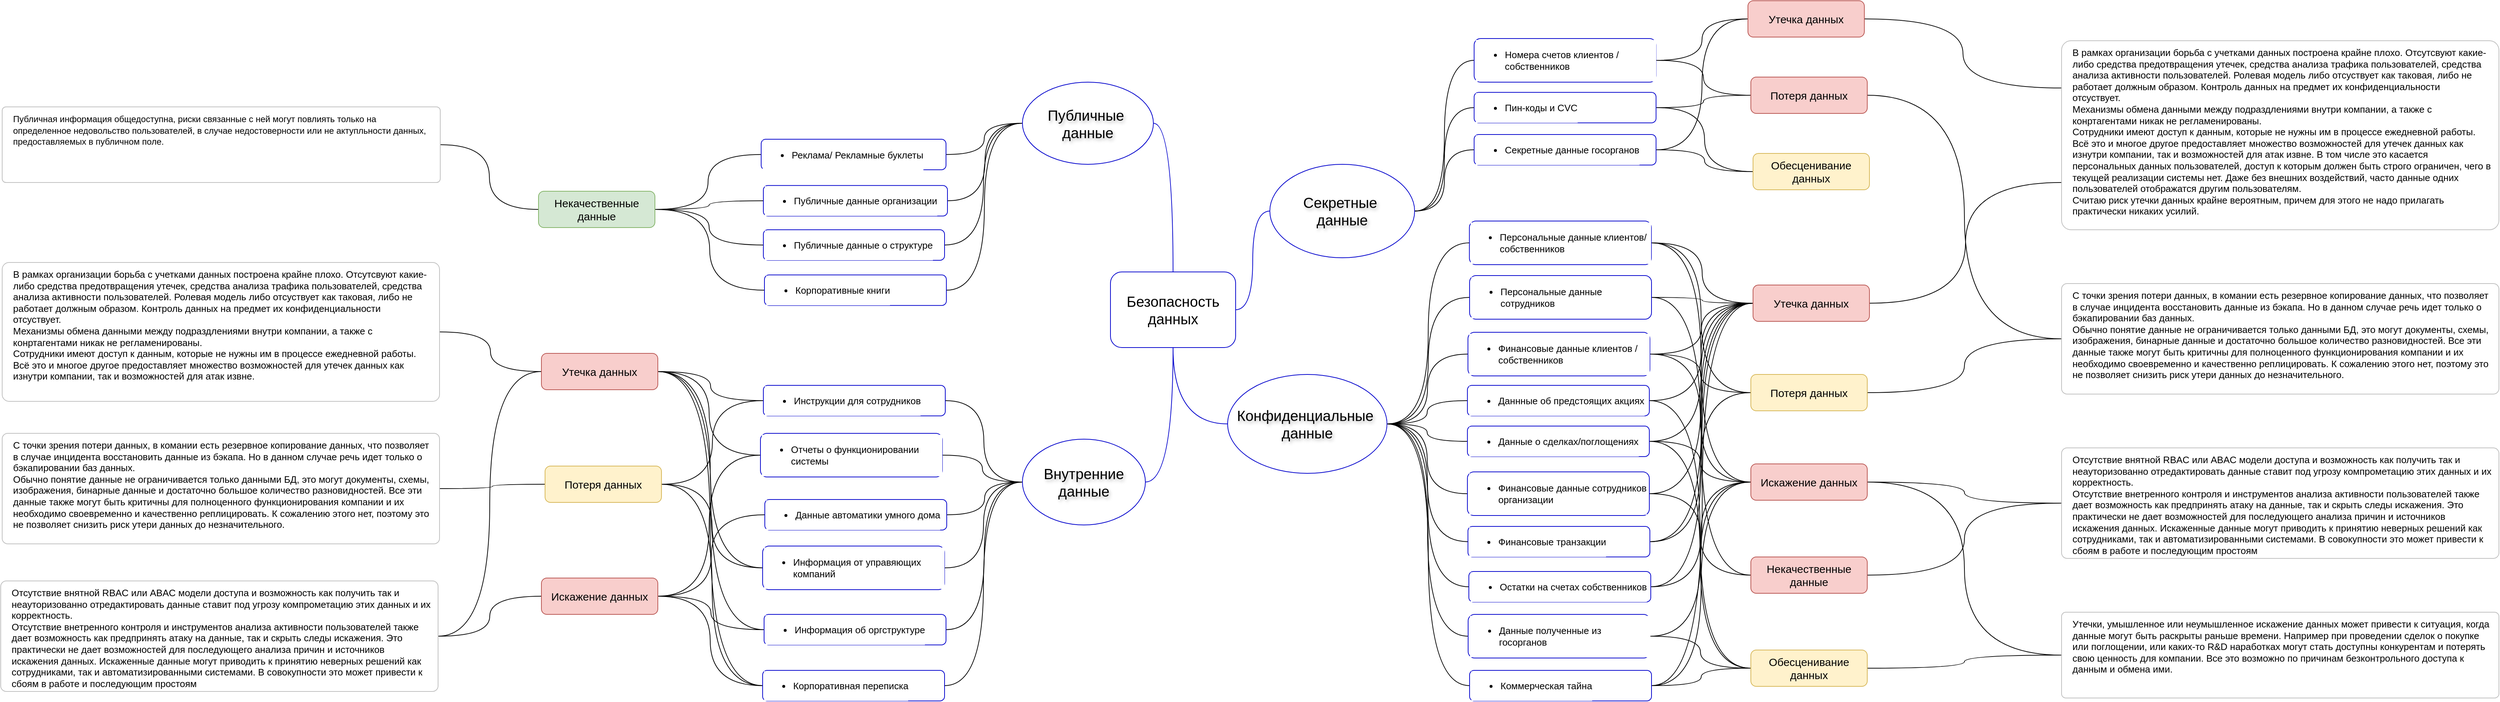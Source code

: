 <mxfile border="50" scale="3" compressed="false" locked="false" version="24.7.8">
  <diagram name="Blank" id="YmL12bMKpDGza6XwsDPr">
    <mxGraphModel dx="3980" dy="2345" grid="0" gridSize="10" guides="1" tooltips="1" connect="1" arrows="1" fold="1" page="0" pageScale="1" pageWidth="827" pageHeight="1169" background="none" math="1" shadow="0">
      <root>
        <mxCell id="X5NqExCQtvZxIxQ7pmgY-0" />
        <mxCell id="1" parent="X5NqExCQtvZxIxQ7pmgY-0" />
        <mxCell id="YqHe1SWwSHMlwZ-YQh3x-10" style="edgeStyle=orthogonalEdgeStyle;shape=connector;curved=1;rounded=0;orthogonalLoop=1;jettySize=auto;html=1;entryX=1;entryY=0.5;entryDx=0;entryDy=0;strokeColor=default;align=center;verticalAlign=middle;fontFamily=Helvetica;fontSize=11;fontColor=default;labelBackgroundColor=default;endArrow=none;endFill=0;" parent="1" source="vDTBKTOLJICSkcZuTxSC-27" target="YqHe1SWwSHMlwZ-YQh3x-3" edge="1">
          <mxGeometry relative="1" as="geometry" />
        </mxCell>
        <mxCell id="YqHe1SWwSHMlwZ-YQh3x-11" style="edgeStyle=orthogonalEdgeStyle;shape=connector;curved=1;rounded=0;orthogonalLoop=1;jettySize=auto;html=1;entryX=1;entryY=0.5;entryDx=0;entryDy=0;strokeColor=default;align=center;verticalAlign=middle;fontFamily=Helvetica;fontSize=11;fontColor=default;labelBackgroundColor=default;endArrow=none;endFill=0;" parent="1" source="vDTBKTOLJICSkcZuTxSC-27" target="YqHe1SWwSHMlwZ-YQh3x-5" edge="1">
          <mxGeometry relative="1" as="geometry" />
        </mxCell>
        <mxCell id="YqHe1SWwSHMlwZ-YQh3x-12" style="edgeStyle=orthogonalEdgeStyle;shape=connector;curved=1;rounded=0;orthogonalLoop=1;jettySize=auto;html=1;entryX=1;entryY=0.5;entryDx=0;entryDy=0;strokeColor=default;align=center;verticalAlign=middle;fontFamily=Helvetica;fontSize=11;fontColor=default;labelBackgroundColor=default;endArrow=none;endFill=0;" parent="1" source="vDTBKTOLJICSkcZuTxSC-27" target="YqHe1SWwSHMlwZ-YQh3x-6" edge="1">
          <mxGeometry relative="1" as="geometry" />
        </mxCell>
        <mxCell id="YqHe1SWwSHMlwZ-YQh3x-73" style="edgeStyle=orthogonalEdgeStyle;shape=connector;curved=1;rounded=0;orthogonalLoop=1;jettySize=auto;html=1;entryX=1;entryY=0.5;entryDx=0;entryDy=0;strokeColor=default;align=center;verticalAlign=middle;fontFamily=Helvetica;fontSize=11;fontColor=default;labelBackgroundColor=default;endArrow=none;endFill=0;" parent="1" source="vDTBKTOLJICSkcZuTxSC-27" target="YqHe1SWwSHMlwZ-YQh3x-21" edge="1">
          <mxGeometry relative="1" as="geometry" />
        </mxCell>
        <mxCell id="vDTBKTOLJICSkcZuTxSC-27" value="Публичные&amp;nbsp;&lt;div style=&quot;font-size: 20px;&quot;&gt;данные&lt;/div&gt;" style="ellipse;whiteSpace=wrap;html=1;fontSize=20;textShadow=1;strokeColor=#0000CC;" parent="1" vertex="1">
          <mxGeometry x="116" y="-320" width="180" height="113" as="geometry" />
        </mxCell>
        <mxCell id="YqHe1SWwSHMlwZ-YQh3x-49" style="edgeStyle=orthogonalEdgeStyle;shape=connector;curved=1;rounded=0;orthogonalLoop=1;jettySize=auto;html=1;entryX=0;entryY=0.5;entryDx=0;entryDy=0;strokeColor=default;align=center;verticalAlign=middle;fontFamily=Helvetica;fontSize=11;fontColor=default;labelBackgroundColor=default;endArrow=none;endFill=0;" parent="1" source="vDTBKTOLJICSkcZuTxSC-29" target="YqHe1SWwSHMlwZ-YQh3x-38" edge="1">
          <mxGeometry relative="1" as="geometry" />
        </mxCell>
        <mxCell id="YqHe1SWwSHMlwZ-YQh3x-50" style="edgeStyle=orthogonalEdgeStyle;shape=connector;curved=1;rounded=0;orthogonalLoop=1;jettySize=auto;html=1;entryX=0;entryY=0.5;entryDx=0;entryDy=0;strokeColor=default;align=center;verticalAlign=middle;fontFamily=Helvetica;fontSize=11;fontColor=default;labelBackgroundColor=default;endArrow=none;endFill=0;" parent="1" source="vDTBKTOLJICSkcZuTxSC-29" target="YqHe1SWwSHMlwZ-YQh3x-39" edge="1">
          <mxGeometry relative="1" as="geometry" />
        </mxCell>
        <mxCell id="YqHe1SWwSHMlwZ-YQh3x-51" style="edgeStyle=orthogonalEdgeStyle;shape=connector;curved=1;rounded=0;orthogonalLoop=1;jettySize=auto;html=1;entryX=0;entryY=0.5;entryDx=0;entryDy=0;strokeColor=default;align=center;verticalAlign=middle;fontFamily=Helvetica;fontSize=11;fontColor=default;labelBackgroundColor=default;endArrow=none;endFill=0;" parent="1" source="vDTBKTOLJICSkcZuTxSC-29" target="YqHe1SWwSHMlwZ-YQh3x-40" edge="1">
          <mxGeometry relative="1" as="geometry" />
        </mxCell>
        <mxCell id="YqHe1SWwSHMlwZ-YQh3x-52" style="edgeStyle=orthogonalEdgeStyle;shape=connector;curved=1;rounded=0;orthogonalLoop=1;jettySize=auto;html=1;entryX=0;entryY=0.5;entryDx=0;entryDy=0;strokeColor=default;align=center;verticalAlign=middle;fontFamily=Helvetica;fontSize=11;fontColor=default;labelBackgroundColor=default;endArrow=none;endFill=0;" parent="1" source="vDTBKTOLJICSkcZuTxSC-29" target="YqHe1SWwSHMlwZ-YQh3x-41" edge="1">
          <mxGeometry relative="1" as="geometry" />
        </mxCell>
        <mxCell id="YqHe1SWwSHMlwZ-YQh3x-53" style="edgeStyle=orthogonalEdgeStyle;shape=connector;curved=1;rounded=0;orthogonalLoop=1;jettySize=auto;html=1;entryX=0;entryY=0.5;entryDx=0;entryDy=0;strokeColor=default;align=center;verticalAlign=middle;fontFamily=Helvetica;fontSize=11;fontColor=default;labelBackgroundColor=default;endArrow=none;endFill=0;" parent="1" source="vDTBKTOLJICSkcZuTxSC-29" target="YqHe1SWwSHMlwZ-YQh3x-42" edge="1">
          <mxGeometry relative="1" as="geometry" />
        </mxCell>
        <mxCell id="YqHe1SWwSHMlwZ-YQh3x-54" style="edgeStyle=orthogonalEdgeStyle;shape=connector;curved=1;rounded=0;orthogonalLoop=1;jettySize=auto;html=1;entryX=0;entryY=0.5;entryDx=0;entryDy=0;strokeColor=default;align=center;verticalAlign=middle;fontFamily=Helvetica;fontSize=11;fontColor=default;labelBackgroundColor=default;endArrow=none;endFill=0;" parent="1" source="vDTBKTOLJICSkcZuTxSC-29" target="YqHe1SWwSHMlwZ-YQh3x-43" edge="1">
          <mxGeometry relative="1" as="geometry" />
        </mxCell>
        <mxCell id="YqHe1SWwSHMlwZ-YQh3x-55" style="edgeStyle=orthogonalEdgeStyle;shape=connector;curved=1;rounded=0;orthogonalLoop=1;jettySize=auto;html=1;entryX=0;entryY=0.5;entryDx=0;entryDy=0;strokeColor=default;align=center;verticalAlign=middle;fontFamily=Helvetica;fontSize=11;fontColor=default;labelBackgroundColor=default;endArrow=none;endFill=0;" parent="1" source="vDTBKTOLJICSkcZuTxSC-29" target="YqHe1SWwSHMlwZ-YQh3x-44" edge="1">
          <mxGeometry relative="1" as="geometry" />
        </mxCell>
        <mxCell id="YqHe1SWwSHMlwZ-YQh3x-56" style="edgeStyle=orthogonalEdgeStyle;shape=connector;curved=1;rounded=0;orthogonalLoop=1;jettySize=auto;html=1;entryX=0;entryY=0.5;entryDx=0;entryDy=0;strokeColor=default;align=center;verticalAlign=middle;fontFamily=Helvetica;fontSize=11;fontColor=default;labelBackgroundColor=default;endArrow=none;endFill=0;" parent="1" source="vDTBKTOLJICSkcZuTxSC-29" target="YqHe1SWwSHMlwZ-YQh3x-47" edge="1">
          <mxGeometry relative="1" as="geometry" />
        </mxCell>
        <mxCell id="YqHe1SWwSHMlwZ-YQh3x-57" style="edgeStyle=orthogonalEdgeStyle;shape=connector;curved=1;rounded=0;orthogonalLoop=1;jettySize=auto;html=1;entryX=0;entryY=0.5;entryDx=0;entryDy=0;strokeColor=default;align=center;verticalAlign=middle;fontFamily=Helvetica;fontSize=11;fontColor=default;labelBackgroundColor=default;endArrow=none;endFill=0;" parent="1" source="vDTBKTOLJICSkcZuTxSC-29" target="YqHe1SWwSHMlwZ-YQh3x-48" edge="1">
          <mxGeometry relative="1" as="geometry" />
        </mxCell>
        <mxCell id="YqHe1SWwSHMlwZ-YQh3x-62" style="edgeStyle=orthogonalEdgeStyle;shape=connector;curved=1;rounded=0;orthogonalLoop=1;jettySize=auto;html=1;entryX=0;entryY=0.5;entryDx=0;entryDy=0;strokeColor=default;align=center;verticalAlign=middle;fontFamily=Helvetica;fontSize=11;fontColor=default;labelBackgroundColor=default;endArrow=none;endFill=0;" parent="1" source="vDTBKTOLJICSkcZuTxSC-29" target="YqHe1SWwSHMlwZ-YQh3x-61" edge="1">
          <mxGeometry relative="1" as="geometry" />
        </mxCell>
        <mxCell id="vDTBKTOLJICSkcZuTxSC-29" value="Конфиденциальные&amp;nbsp;&lt;div style=&quot;font-size: 20px;&quot;&gt;данные&lt;/div&gt;" style="ellipse;whiteSpace=wrap;html=1;fontSize=20;textShadow=1;strokeColor=#0000CC;" parent="1" vertex="1">
          <mxGeometry x="398" y="82" width="219" height="136" as="geometry" />
        </mxCell>
        <mxCell id="YqHe1SWwSHMlwZ-YQh3x-64" style="edgeStyle=orthogonalEdgeStyle;shape=connector;curved=1;rounded=0;orthogonalLoop=1;jettySize=auto;html=1;entryX=0;entryY=0.5;entryDx=0;entryDy=0;strokeColor=default;align=center;verticalAlign=middle;fontFamily=Helvetica;fontSize=11;fontColor=default;labelBackgroundColor=default;endArrow=none;endFill=0;" parent="1" source="vDTBKTOLJICSkcZuTxSC-31" target="YqHe1SWwSHMlwZ-YQh3x-58" edge="1">
          <mxGeometry relative="1" as="geometry" />
        </mxCell>
        <mxCell id="YqHe1SWwSHMlwZ-YQh3x-65" style="edgeStyle=orthogonalEdgeStyle;shape=connector;curved=1;rounded=0;orthogonalLoop=1;jettySize=auto;html=1;entryX=0;entryY=0.5;entryDx=0;entryDy=0;strokeColor=default;align=center;verticalAlign=middle;fontFamily=Helvetica;fontSize=11;fontColor=default;labelBackgroundColor=default;endArrow=none;endFill=0;" parent="1" source="vDTBKTOLJICSkcZuTxSC-31" target="YqHe1SWwSHMlwZ-YQh3x-60" edge="1">
          <mxGeometry relative="1" as="geometry" />
        </mxCell>
        <mxCell id="YqHe1SWwSHMlwZ-YQh3x-66" style="edgeStyle=orthogonalEdgeStyle;shape=connector;curved=1;rounded=0;orthogonalLoop=1;jettySize=auto;html=1;entryX=0;entryY=0.5;entryDx=0;entryDy=0;strokeColor=default;align=center;verticalAlign=middle;fontFamily=Helvetica;fontSize=11;fontColor=default;labelBackgroundColor=default;endArrow=none;endFill=0;" parent="1" source="vDTBKTOLJICSkcZuTxSC-31" target="YqHe1SWwSHMlwZ-YQh3x-63" edge="1">
          <mxGeometry relative="1" as="geometry" />
        </mxCell>
        <mxCell id="vDTBKTOLJICSkcZuTxSC-31" value="Секретные&amp;nbsp;&lt;div style=&quot;font-size: 20px;&quot;&gt;данные&lt;/div&gt;" style="ellipse;whiteSpace=wrap;html=1;fontSize=20;textShadow=1;strokeColor=#0000CC;" parent="1" vertex="1">
          <mxGeometry x="456" y="-207" width="199" height="128.5" as="geometry" />
        </mxCell>
        <mxCell id="YqHe1SWwSHMlwZ-YQh3x-27" style="edgeStyle=orthogonalEdgeStyle;shape=connector;curved=1;rounded=0;orthogonalLoop=1;jettySize=auto;html=1;entryX=1;entryY=0.5;entryDx=0;entryDy=0;strokeColor=default;align=center;verticalAlign=middle;fontFamily=Helvetica;fontSize=11;fontColor=default;labelBackgroundColor=default;endArrow=none;endFill=0;" parent="1" source="vDTBKTOLJICSkcZuTxSC-33" target="YqHe1SWwSHMlwZ-YQh3x-20" edge="1">
          <mxGeometry relative="1" as="geometry" />
        </mxCell>
        <mxCell id="YqHe1SWwSHMlwZ-YQh3x-29" style="edgeStyle=orthogonalEdgeStyle;shape=connector;curved=1;rounded=0;orthogonalLoop=1;jettySize=auto;html=1;entryX=1;entryY=0.5;entryDx=0;entryDy=0;strokeColor=default;align=center;verticalAlign=middle;fontFamily=Helvetica;fontSize=11;fontColor=default;labelBackgroundColor=default;endArrow=none;endFill=0;" parent="1" source="vDTBKTOLJICSkcZuTxSC-33" target="YqHe1SWwSHMlwZ-YQh3x-22" edge="1">
          <mxGeometry relative="1" as="geometry" />
        </mxCell>
        <mxCell id="YqHe1SWwSHMlwZ-YQh3x-30" style="edgeStyle=orthogonalEdgeStyle;shape=connector;curved=1;rounded=0;orthogonalLoop=1;jettySize=auto;html=1;entryX=1;entryY=0.5;entryDx=0;entryDy=0;strokeColor=default;align=center;verticalAlign=middle;fontFamily=Helvetica;fontSize=11;fontColor=default;labelBackgroundColor=default;endArrow=none;endFill=0;" parent="1" source="vDTBKTOLJICSkcZuTxSC-33" target="YqHe1SWwSHMlwZ-YQh3x-23" edge="1">
          <mxGeometry relative="1" as="geometry" />
        </mxCell>
        <mxCell id="YqHe1SWwSHMlwZ-YQh3x-31" style="edgeStyle=orthogonalEdgeStyle;shape=connector;curved=1;rounded=0;orthogonalLoop=1;jettySize=auto;html=1;entryX=1;entryY=0.5;entryDx=0;entryDy=0;strokeColor=default;align=center;verticalAlign=middle;fontFamily=Helvetica;fontSize=11;fontColor=default;labelBackgroundColor=default;endArrow=none;endFill=0;" parent="1" source="vDTBKTOLJICSkcZuTxSC-33" target="YqHe1SWwSHMlwZ-YQh3x-24" edge="1">
          <mxGeometry relative="1" as="geometry" />
        </mxCell>
        <mxCell id="YqHe1SWwSHMlwZ-YQh3x-32" style="edgeStyle=orthogonalEdgeStyle;shape=connector;curved=1;rounded=0;orthogonalLoop=1;jettySize=auto;html=1;entryX=1;entryY=0.5;entryDx=0;entryDy=0;strokeColor=default;align=center;verticalAlign=middle;fontFamily=Helvetica;fontSize=11;fontColor=default;labelBackgroundColor=default;endArrow=none;endFill=0;" parent="1" source="vDTBKTOLJICSkcZuTxSC-33" target="YqHe1SWwSHMlwZ-YQh3x-25" edge="1">
          <mxGeometry relative="1" as="geometry" />
        </mxCell>
        <mxCell id="YqHe1SWwSHMlwZ-YQh3x-46" style="edgeStyle=orthogonalEdgeStyle;shape=connector;curved=1;rounded=0;orthogonalLoop=1;jettySize=auto;html=1;entryX=1;entryY=0.5;entryDx=0;entryDy=0;strokeColor=default;align=center;verticalAlign=middle;fontFamily=Helvetica;fontSize=11;fontColor=default;labelBackgroundColor=default;endArrow=none;endFill=0;" parent="1" source="vDTBKTOLJICSkcZuTxSC-33" target="YqHe1SWwSHMlwZ-YQh3x-45" edge="1">
          <mxGeometry relative="1" as="geometry" />
        </mxCell>
        <mxCell id="vDTBKTOLJICSkcZuTxSC-33" value="Внутренние&lt;div style=&quot;font-size: 20px;&quot;&gt;данные&lt;/div&gt;" style="ellipse;whiteSpace=wrap;html=1;fontSize=20;textShadow=1;strokeColor=#0000CC;" parent="1" vertex="1">
          <mxGeometry x="116" y="171" width="169" height="118" as="geometry" />
        </mxCell>
        <mxCell id="YqHe1SWwSHMlwZ-YQh3x-79" style="edgeStyle=orthogonalEdgeStyle;shape=connector;curved=1;rounded=0;orthogonalLoop=1;jettySize=auto;html=1;entryX=1;entryY=0.5;entryDx=0;entryDy=0;strokeColor=default;align=center;verticalAlign=middle;fontFamily=Helvetica;fontSize=13;fontColor=default;labelBackgroundColor=default;endArrow=none;endFill=0;" parent="1" source="YqHe1SWwSHMlwZ-YQh3x-3" target="YqHe1SWwSHMlwZ-YQh3x-78" edge="1">
          <mxGeometry relative="1" as="geometry" />
        </mxCell>
        <mxCell id="YqHe1SWwSHMlwZ-YQh3x-3" value="&lt;ul style=&quot;font-size: 13px;&quot;&gt;&lt;li style=&quot;font-size: 13px;&quot;&gt;Реклама/ Рекламные буклеты&lt;/li&gt;&lt;/ul&gt;" style="rounded=1;whiteSpace=wrap;html=1;fontFamily=Helvetica;fontSize=13;fontColor=#000000;labelBackgroundColor=default;align=left;strokeColor=#0000CC;" parent="1" vertex="1">
          <mxGeometry x="-243" y="-241.5" width="254" height="42" as="geometry" />
        </mxCell>
        <mxCell id="YqHe1SWwSHMlwZ-YQh3x-80" style="edgeStyle=orthogonalEdgeStyle;shape=connector;curved=1;rounded=0;orthogonalLoop=1;jettySize=auto;html=1;entryX=1;entryY=0.5;entryDx=0;entryDy=0;strokeColor=default;align=center;verticalAlign=middle;fontFamily=Helvetica;fontSize=13;fontColor=default;labelBackgroundColor=default;endArrow=none;endFill=0;" parent="1" source="YqHe1SWwSHMlwZ-YQh3x-5" target="YqHe1SWwSHMlwZ-YQh3x-78" edge="1">
          <mxGeometry relative="1" as="geometry" />
        </mxCell>
        <mxCell id="YqHe1SWwSHMlwZ-YQh3x-5" value="&lt;ul style=&quot;font-size: 13px;&quot;&gt;&lt;li style=&quot;font-size: 13px;&quot;&gt;Публичные данные организации&lt;/li&gt;&lt;/ul&gt;" style="rounded=1;whiteSpace=wrap;html=1;fontFamily=Helvetica;fontSize=13;fontColor=#000000;labelBackgroundColor=default;align=left;strokeColor=#0000CC;" parent="1" vertex="1">
          <mxGeometry x="-240" y="-177.87" width="253" height="42" as="geometry" />
        </mxCell>
        <mxCell id="YqHe1SWwSHMlwZ-YQh3x-81" style="edgeStyle=orthogonalEdgeStyle;shape=connector;curved=1;rounded=0;orthogonalLoop=1;jettySize=auto;html=1;entryX=1;entryY=0.5;entryDx=0;entryDy=0;strokeColor=default;align=center;verticalAlign=middle;fontFamily=Helvetica;fontSize=13;fontColor=default;labelBackgroundColor=default;endArrow=none;endFill=0;" parent="1" source="YqHe1SWwSHMlwZ-YQh3x-6" target="YqHe1SWwSHMlwZ-YQh3x-78" edge="1">
          <mxGeometry relative="1" as="geometry" />
        </mxCell>
        <mxCell id="YqHe1SWwSHMlwZ-YQh3x-6" value="&lt;ul style=&quot;font-size: 13px;&quot;&gt;&lt;li style=&quot;font-size: 13px;&quot;&gt;Публичные данные о структуре&lt;/li&gt;&lt;/ul&gt;" style="rounded=1;whiteSpace=wrap;html=1;fontFamily=Helvetica;fontSize=13;fontColor=#000000;labelBackgroundColor=default;align=left;strokeColor=#0000CC;" parent="1" vertex="1">
          <mxGeometry x="-240" y="-117" width="249" height="42" as="geometry" />
        </mxCell>
        <mxCell id="YqHe1SWwSHMlwZ-YQh3x-84" style="edgeStyle=orthogonalEdgeStyle;shape=connector;curved=1;rounded=0;orthogonalLoop=1;jettySize=auto;html=1;entryX=1;entryY=0.5;entryDx=0;entryDy=0;strokeColor=default;align=center;verticalAlign=middle;fontFamily=Helvetica;fontSize=13;fontColor=default;labelBackgroundColor=default;endArrow=none;endFill=0;" parent="1" source="YqHe1SWwSHMlwZ-YQh3x-20" target="YqHe1SWwSHMlwZ-YQh3x-77" edge="1">
          <mxGeometry relative="1" as="geometry" />
        </mxCell>
        <mxCell id="YqHe1SWwSHMlwZ-YQh3x-87" style="edgeStyle=orthogonalEdgeStyle;shape=connector;curved=1;rounded=0;orthogonalLoop=1;jettySize=auto;html=1;entryX=1;entryY=0.5;entryDx=0;entryDy=0;strokeColor=default;align=center;verticalAlign=middle;fontFamily=Helvetica;fontSize=13;fontColor=default;labelBackgroundColor=default;endArrow=none;endFill=0;" parent="1" source="YqHe1SWwSHMlwZ-YQh3x-20" target="YqHe1SWwSHMlwZ-YQh3x-86" edge="1">
          <mxGeometry relative="1" as="geometry" />
        </mxCell>
        <mxCell id="YqHe1SWwSHMlwZ-YQh3x-20" value="&lt;ul style=&quot;font-size: 13px;&quot;&gt;&lt;li style=&quot;font-size: 13px;&quot;&gt;Инструкции для сотрудников&lt;/li&gt;&lt;/ul&gt;" style="rounded=1;whiteSpace=wrap;html=1;fontFamily=Helvetica;fontSize=13;fontColor=#000000;labelBackgroundColor=default;align=left;strokeColor=#0000CC;" parent="1" vertex="1">
          <mxGeometry x="-240" y="97" width="250" height="42" as="geometry" />
        </mxCell>
        <mxCell id="YqHe1SWwSHMlwZ-YQh3x-82" style="edgeStyle=orthogonalEdgeStyle;shape=connector;curved=1;rounded=0;orthogonalLoop=1;jettySize=auto;html=1;entryX=1;entryY=0.5;entryDx=0;entryDy=0;strokeColor=default;align=center;verticalAlign=middle;fontFamily=Helvetica;fontSize=13;fontColor=default;labelBackgroundColor=default;endArrow=none;endFill=0;" parent="1" source="YqHe1SWwSHMlwZ-YQh3x-21" target="YqHe1SWwSHMlwZ-YQh3x-78" edge="1">
          <mxGeometry relative="1" as="geometry" />
        </mxCell>
        <mxCell id="YqHe1SWwSHMlwZ-YQh3x-21" value="&lt;ul style=&quot;font-size: 13px;&quot;&gt;&lt;li style=&quot;font-size: 13px;&quot;&gt;Корпоративные книги&lt;/li&gt;&lt;/ul&gt;" style="rounded=1;whiteSpace=wrap;html=1;fontFamily=Helvetica;fontSize=13;fontColor=#000000;labelBackgroundColor=default;align=left;strokeColor=#0000CC;" parent="1" vertex="1">
          <mxGeometry x="-238.5" y="-54.87" width="250" height="42" as="geometry" />
        </mxCell>
        <mxCell id="YqHe1SWwSHMlwZ-YQh3x-90" style="edgeStyle=orthogonalEdgeStyle;shape=connector;curved=1;rounded=0;orthogonalLoop=1;jettySize=auto;html=1;entryX=1;entryY=0.5;entryDx=0;entryDy=0;strokeColor=default;align=center;verticalAlign=middle;fontFamily=Helvetica;fontSize=13;fontColor=default;labelBackgroundColor=default;endArrow=none;endFill=0;" parent="1" source="YqHe1SWwSHMlwZ-YQh3x-22" target="YqHe1SWwSHMlwZ-YQh3x-77" edge="1">
          <mxGeometry relative="1" as="geometry" />
        </mxCell>
        <mxCell id="YqHe1SWwSHMlwZ-YQh3x-107" style="edgeStyle=orthogonalEdgeStyle;shape=connector;curved=1;rounded=0;orthogonalLoop=1;jettySize=auto;html=1;entryX=1;entryY=0.5;entryDx=0;entryDy=0;strokeColor=default;align=center;verticalAlign=middle;fontFamily=Helvetica;fontSize=13;fontColor=default;labelBackgroundColor=default;endArrow=none;endFill=0;" parent="1" source="YqHe1SWwSHMlwZ-YQh3x-22" target="YqHe1SWwSHMlwZ-YQh3x-104" edge="1">
          <mxGeometry relative="1" as="geometry" />
        </mxCell>
        <mxCell id="YqHe1SWwSHMlwZ-YQh3x-22" value="&lt;ul style=&quot;font-size: 13px;&quot;&gt;&lt;li style=&quot;font-size: 13px;&quot;&gt;Отчеты о функционировании системы&lt;/li&gt;&lt;/ul&gt;" style="rounded=1;whiteSpace=wrap;html=1;fontFamily=Helvetica;fontSize=13;fontColor=#000000;labelBackgroundColor=default;align=left;strokeColor=#0000CC;" parent="1" vertex="1">
          <mxGeometry x="-244" y="163" width="250" height="60" as="geometry" />
        </mxCell>
        <mxCell id="YqHe1SWwSHMlwZ-YQh3x-189" style="edgeStyle=orthogonalEdgeStyle;shape=connector;curved=1;rounded=0;orthogonalLoop=1;jettySize=auto;html=1;entryX=1;entryY=0.5;entryDx=0;entryDy=0;strokeColor=default;align=center;verticalAlign=middle;fontFamily=Helvetica;fontSize=11;fontColor=default;labelBackgroundColor=default;endArrow=none;endFill=0;" parent="1" source="YqHe1SWwSHMlwZ-YQh3x-23" target="YqHe1SWwSHMlwZ-YQh3x-104" edge="1">
          <mxGeometry relative="1" as="geometry" />
        </mxCell>
        <mxCell id="YqHe1SWwSHMlwZ-YQh3x-23" value="&lt;ul style=&quot;font-size: 13px;&quot;&gt;&lt;li style=&quot;font-size: 13px;&quot;&gt;Данные автоматики умного дома&lt;/li&gt;&lt;/ul&gt;" style="rounded=1;whiteSpace=wrap;html=1;fontFamily=Helvetica;fontSize=13;fontColor=#000000;labelBackgroundColor=default;align=left;strokeColor=#0000CC;" parent="1" vertex="1">
          <mxGeometry x="-238" y="254" width="250" height="42" as="geometry" />
        </mxCell>
        <mxCell id="YqHe1SWwSHMlwZ-YQh3x-100" style="edgeStyle=orthogonalEdgeStyle;shape=connector;curved=1;rounded=0;orthogonalLoop=1;jettySize=auto;html=1;entryX=1;entryY=0.5;entryDx=0;entryDy=0;strokeColor=default;align=center;verticalAlign=middle;fontFamily=Helvetica;fontSize=13;fontColor=default;labelBackgroundColor=default;endArrow=none;endFill=0;" parent="1" source="YqHe1SWwSHMlwZ-YQh3x-24" target="YqHe1SWwSHMlwZ-YQh3x-77" edge="1">
          <mxGeometry relative="1" as="geometry" />
        </mxCell>
        <mxCell id="YqHe1SWwSHMlwZ-YQh3x-191" style="edgeStyle=orthogonalEdgeStyle;shape=connector;curved=1;rounded=0;orthogonalLoop=1;jettySize=auto;html=1;entryX=1;entryY=0.5;entryDx=0;entryDy=0;strokeColor=default;align=center;verticalAlign=middle;fontFamily=Helvetica;fontSize=11;fontColor=default;labelBackgroundColor=default;endArrow=none;endFill=0;" parent="1" source="YqHe1SWwSHMlwZ-YQh3x-24" target="YqHe1SWwSHMlwZ-YQh3x-86" edge="1">
          <mxGeometry relative="1" as="geometry" />
        </mxCell>
        <mxCell id="YqHe1SWwSHMlwZ-YQh3x-24" value="&lt;ul style=&quot;font-size: 13px;&quot;&gt;&lt;li style=&quot;font-size: 13px;&quot;&gt;Информация от управяющих компаний&lt;/li&gt;&lt;/ul&gt;" style="rounded=1;whiteSpace=wrap;html=1;fontFamily=Helvetica;fontSize=13;fontColor=#000000;labelBackgroundColor=default;align=left;strokeColor=#0000CC;" parent="1" vertex="1">
          <mxGeometry x="-241" y="318" width="250" height="60" as="geometry" />
        </mxCell>
        <mxCell id="YqHe1SWwSHMlwZ-YQh3x-93" style="edgeStyle=orthogonalEdgeStyle;shape=connector;curved=1;rounded=0;orthogonalLoop=1;jettySize=auto;html=1;entryX=1;entryY=0.5;entryDx=0;entryDy=0;strokeColor=default;align=center;verticalAlign=middle;fontFamily=Helvetica;fontSize=13;fontColor=default;labelBackgroundColor=default;endArrow=none;endFill=0;" parent="1" source="YqHe1SWwSHMlwZ-YQh3x-25" target="YqHe1SWwSHMlwZ-YQh3x-77" edge="1">
          <mxGeometry relative="1" as="geometry" />
        </mxCell>
        <mxCell id="YqHe1SWwSHMlwZ-YQh3x-105" style="edgeStyle=orthogonalEdgeStyle;shape=connector;curved=1;rounded=0;orthogonalLoop=1;jettySize=auto;html=1;entryX=1;entryY=0.5;entryDx=0;entryDy=0;strokeColor=default;align=center;verticalAlign=middle;fontFamily=Helvetica;fontSize=13;fontColor=default;labelBackgroundColor=default;endArrow=none;endFill=0;" parent="1" source="YqHe1SWwSHMlwZ-YQh3x-25" target="YqHe1SWwSHMlwZ-YQh3x-104" edge="1">
          <mxGeometry relative="1" as="geometry" />
        </mxCell>
        <mxCell id="YqHe1SWwSHMlwZ-YQh3x-25" value="&lt;ul style=&quot;font-size: 13px;&quot;&gt;&lt;li style=&quot;font-size: 13px;&quot;&gt;Информация об оргструктуре&lt;/li&gt;&lt;/ul&gt;" style="rounded=1;whiteSpace=wrap;html=1;fontFamily=Helvetica;fontSize=13;fontColor=#000000;labelBackgroundColor=default;align=left;strokeColor=#0000CC;" parent="1" vertex="1">
          <mxGeometry x="-239" y="412" width="250" height="42" as="geometry" />
        </mxCell>
        <mxCell id="YqHe1SWwSHMlwZ-YQh3x-119" style="edgeStyle=orthogonalEdgeStyle;shape=connector;curved=1;rounded=0;orthogonalLoop=1;jettySize=auto;html=1;entryX=0;entryY=0.5;entryDx=0;entryDy=0;strokeColor=default;align=center;verticalAlign=middle;fontFamily=Helvetica;fontSize=11;fontColor=default;labelBackgroundColor=default;endArrow=none;endFill=0;" parent="1" source="YqHe1SWwSHMlwZ-YQh3x-38" target="YqHe1SWwSHMlwZ-YQh3x-114" edge="1">
          <mxGeometry relative="1" as="geometry" />
        </mxCell>
        <mxCell id="YqHe1SWwSHMlwZ-YQh3x-120" style="edgeStyle=orthogonalEdgeStyle;shape=connector;curved=1;rounded=0;orthogonalLoop=1;jettySize=auto;html=1;entryX=0;entryY=0.5;entryDx=0;entryDy=0;strokeColor=default;align=center;verticalAlign=middle;fontFamily=Helvetica;fontSize=11;fontColor=default;labelBackgroundColor=default;endArrow=none;endFill=0;" parent="1" source="YqHe1SWwSHMlwZ-YQh3x-38" target="YqHe1SWwSHMlwZ-YQh3x-116" edge="1">
          <mxGeometry relative="1" as="geometry" />
        </mxCell>
        <mxCell id="YqHe1SWwSHMlwZ-YQh3x-121" style="edgeStyle=orthogonalEdgeStyle;shape=connector;curved=1;rounded=0;orthogonalLoop=1;jettySize=auto;html=1;entryX=0;entryY=0.5;entryDx=0;entryDy=0;strokeColor=default;align=center;verticalAlign=middle;fontFamily=Helvetica;fontSize=11;fontColor=default;labelBackgroundColor=default;endArrow=none;endFill=0;" parent="1" source="YqHe1SWwSHMlwZ-YQh3x-38" target="YqHe1SWwSHMlwZ-YQh3x-115" edge="1">
          <mxGeometry relative="1" as="geometry" />
        </mxCell>
        <mxCell id="YqHe1SWwSHMlwZ-YQh3x-38" value="&lt;ul style=&quot;font-size: 13px;&quot;&gt;&lt;li style=&quot;font-size: 13px;&quot;&gt;Персональные данные клиентов/ собственников&lt;/li&gt;&lt;/ul&gt;" style="rounded=1;whiteSpace=wrap;html=1;fontFamily=Helvetica;fontSize=13;fontColor=#000000;labelBackgroundColor=default;align=left;strokeColor=#0000CC;" parent="1" vertex="1">
          <mxGeometry x="730.25" y="-129" width="250" height="60" as="geometry" />
        </mxCell>
        <mxCell id="YqHe1SWwSHMlwZ-YQh3x-122" style="edgeStyle=orthogonalEdgeStyle;shape=connector;curved=1;rounded=0;orthogonalLoop=1;jettySize=auto;html=1;entryX=0;entryY=0.5;entryDx=0;entryDy=0;strokeColor=default;align=center;verticalAlign=middle;fontFamily=Helvetica;fontSize=11;fontColor=default;labelBackgroundColor=default;endArrow=none;endFill=0;" parent="1" source="YqHe1SWwSHMlwZ-YQh3x-39" target="YqHe1SWwSHMlwZ-YQh3x-114" edge="1">
          <mxGeometry relative="1" as="geometry" />
        </mxCell>
        <mxCell id="YqHe1SWwSHMlwZ-YQh3x-123" style="edgeStyle=orthogonalEdgeStyle;shape=connector;curved=1;rounded=0;orthogonalLoop=1;jettySize=auto;html=1;entryX=0;entryY=0.5;entryDx=0;entryDy=0;strokeColor=default;align=center;verticalAlign=middle;fontFamily=Helvetica;fontSize=11;fontColor=default;labelBackgroundColor=default;endArrow=none;endFill=0;" parent="1" source="YqHe1SWwSHMlwZ-YQh3x-39" target="YqHe1SWwSHMlwZ-YQh3x-117" edge="1">
          <mxGeometry relative="1" as="geometry" />
        </mxCell>
        <mxCell id="YqHe1SWwSHMlwZ-YQh3x-39" value="&lt;ul style=&quot;font-size: 13px;&quot;&gt;&lt;li style=&quot;font-size: 13px;&quot;&gt;Персональные данные &lt;br style=&quot;font-size: 13px;&quot;&gt;сотрудников&lt;/li&gt;&lt;/ul&gt;" style="rounded=1;whiteSpace=wrap;html=1;fontFamily=Helvetica;fontSize=13;fontColor=#000000;labelBackgroundColor=default;align=left;strokeColor=#0000CC;" parent="1" vertex="1">
          <mxGeometry x="730.5" y="-54" width="250" height="60" as="geometry" />
        </mxCell>
        <mxCell id="YqHe1SWwSHMlwZ-YQh3x-124" style="edgeStyle=orthogonalEdgeStyle;shape=connector;curved=1;rounded=0;orthogonalLoop=1;jettySize=auto;html=1;entryX=0;entryY=0.5;entryDx=0;entryDy=0;strokeColor=default;align=center;verticalAlign=middle;fontFamily=Helvetica;fontSize=11;fontColor=default;labelBackgroundColor=default;endArrow=none;endFill=0;" parent="1" source="YqHe1SWwSHMlwZ-YQh3x-40" target="YqHe1SWwSHMlwZ-YQh3x-114" edge="1">
          <mxGeometry relative="1" as="geometry" />
        </mxCell>
        <mxCell id="YqHe1SWwSHMlwZ-YQh3x-125" style="edgeStyle=orthogonalEdgeStyle;shape=connector;curved=1;rounded=0;orthogonalLoop=1;jettySize=auto;html=1;entryX=0;entryY=0.5;entryDx=0;entryDy=0;strokeColor=default;align=center;verticalAlign=middle;fontFamily=Helvetica;fontSize=11;fontColor=default;labelBackgroundColor=default;endArrow=none;endFill=0;" parent="1" source="YqHe1SWwSHMlwZ-YQh3x-40" target="YqHe1SWwSHMlwZ-YQh3x-116" edge="1">
          <mxGeometry relative="1" as="geometry" />
        </mxCell>
        <mxCell id="YqHe1SWwSHMlwZ-YQh3x-126" style="edgeStyle=orthogonalEdgeStyle;shape=connector;curved=1;rounded=0;orthogonalLoop=1;jettySize=auto;html=1;entryX=0;entryY=0.5;entryDx=0;entryDy=0;strokeColor=default;align=center;verticalAlign=middle;fontFamily=Helvetica;fontSize=11;fontColor=default;labelBackgroundColor=default;endArrow=none;endFill=0;" parent="1" source="YqHe1SWwSHMlwZ-YQh3x-40" target="YqHe1SWwSHMlwZ-YQh3x-115" edge="1">
          <mxGeometry relative="1" as="geometry" />
        </mxCell>
        <mxCell id="YqHe1SWwSHMlwZ-YQh3x-40" value="&lt;ul style=&quot;font-size: 13px;&quot;&gt;&lt;li style=&quot;font-size: 13px;&quot;&gt;Финансовые данные клиентов / собственников&lt;/li&gt;&lt;/ul&gt;" style="rounded=1;whiteSpace=wrap;html=1;fontFamily=Helvetica;fontSize=13;fontColor=#000000;labelBackgroundColor=default;align=left;strokeColor=#0000CC;" parent="1" vertex="1">
          <mxGeometry x="728.25" y="24" width="250" height="60" as="geometry" />
        </mxCell>
        <mxCell id="YqHe1SWwSHMlwZ-YQh3x-127" style="edgeStyle=orthogonalEdgeStyle;shape=connector;curved=1;rounded=0;orthogonalLoop=1;jettySize=auto;html=1;entryX=0;entryY=0.5;entryDx=0;entryDy=0;strokeColor=default;align=center;verticalAlign=middle;fontFamily=Helvetica;fontSize=11;fontColor=default;labelBackgroundColor=default;endArrow=none;endFill=0;" parent="1" source="YqHe1SWwSHMlwZ-YQh3x-41" target="YqHe1SWwSHMlwZ-YQh3x-114" edge="1">
          <mxGeometry relative="1" as="geometry" />
        </mxCell>
        <mxCell id="YqHe1SWwSHMlwZ-YQh3x-128" style="edgeStyle=orthogonalEdgeStyle;shape=connector;curved=1;rounded=0;orthogonalLoop=1;jettySize=auto;html=1;entryX=0;entryY=0.5;entryDx=0;entryDy=0;strokeColor=default;align=center;verticalAlign=middle;fontFamily=Helvetica;fontSize=11;fontColor=default;labelBackgroundColor=default;endArrow=none;endFill=0;" parent="1" source="YqHe1SWwSHMlwZ-YQh3x-41" target="YqHe1SWwSHMlwZ-YQh3x-118" edge="1">
          <mxGeometry relative="1" as="geometry" />
        </mxCell>
        <mxCell id="YqHe1SWwSHMlwZ-YQh3x-41" value="&lt;ul style=&quot;font-size: 13px;&quot;&gt;&lt;li style=&quot;font-size: 13px;&quot;&gt;Даннные об предстоящих акциях&lt;/li&gt;&lt;/ul&gt;" style="rounded=1;whiteSpace=wrap;html=1;fontFamily=Helvetica;fontSize=13;fontColor=#000000;labelBackgroundColor=default;align=left;strokeColor=#0000CC;" parent="1" vertex="1">
          <mxGeometry x="727.5" y="97" width="250" height="42" as="geometry" />
        </mxCell>
        <mxCell id="YqHe1SWwSHMlwZ-YQh3x-129" style="edgeStyle=orthogonalEdgeStyle;shape=connector;curved=1;rounded=0;orthogonalLoop=1;jettySize=auto;html=1;entryX=0;entryY=0.5;entryDx=0;entryDy=0;strokeColor=default;align=center;verticalAlign=middle;fontFamily=Helvetica;fontSize=11;fontColor=default;labelBackgroundColor=default;endArrow=none;endFill=0;" parent="1" source="YqHe1SWwSHMlwZ-YQh3x-42" target="YqHe1SWwSHMlwZ-YQh3x-114" edge="1">
          <mxGeometry relative="1" as="geometry" />
        </mxCell>
        <mxCell id="YqHe1SWwSHMlwZ-YQh3x-130" style="edgeStyle=orthogonalEdgeStyle;shape=connector;curved=1;rounded=0;orthogonalLoop=1;jettySize=auto;html=1;entryX=0;entryY=0.5;entryDx=0;entryDy=0;strokeColor=default;align=center;verticalAlign=middle;fontFamily=Helvetica;fontSize=11;fontColor=default;labelBackgroundColor=default;endArrow=none;endFill=0;" parent="1" source="YqHe1SWwSHMlwZ-YQh3x-42" target="YqHe1SWwSHMlwZ-YQh3x-116" edge="1">
          <mxGeometry relative="1" as="geometry" />
        </mxCell>
        <mxCell id="YqHe1SWwSHMlwZ-YQh3x-131" style="edgeStyle=orthogonalEdgeStyle;shape=connector;curved=1;rounded=0;orthogonalLoop=1;jettySize=auto;html=1;entryX=0;entryY=0.5;entryDx=0;entryDy=0;strokeColor=default;align=center;verticalAlign=middle;fontFamily=Helvetica;fontSize=11;fontColor=default;labelBackgroundColor=default;endArrow=none;endFill=0;" parent="1" source="YqHe1SWwSHMlwZ-YQh3x-42" target="YqHe1SWwSHMlwZ-YQh3x-118" edge="1">
          <mxGeometry relative="1" as="geometry" />
        </mxCell>
        <mxCell id="YqHe1SWwSHMlwZ-YQh3x-42" value="&lt;ul style=&quot;font-size: 13px;&quot;&gt;&lt;li style=&quot;font-size: 13px;&quot;&gt;Данные о сделках/поглощениях&lt;/li&gt;&lt;/ul&gt;" style="rounded=1;whiteSpace=wrap;html=1;fontFamily=Helvetica;fontSize=13;fontColor=#000000;labelBackgroundColor=default;align=left;strokeColor=#0000CC;" parent="1" vertex="1">
          <mxGeometry x="727.5" y="153" width="250" height="42" as="geometry" />
        </mxCell>
        <mxCell id="YqHe1SWwSHMlwZ-YQh3x-132" style="edgeStyle=orthogonalEdgeStyle;shape=connector;curved=1;rounded=0;orthogonalLoop=1;jettySize=auto;html=1;entryX=0;entryY=0.5;entryDx=0;entryDy=0;strokeColor=default;align=center;verticalAlign=middle;fontFamily=Helvetica;fontSize=11;fontColor=default;labelBackgroundColor=default;endArrow=none;endFill=0;" parent="1" source="YqHe1SWwSHMlwZ-YQh3x-43" target="YqHe1SWwSHMlwZ-YQh3x-117" edge="1">
          <mxGeometry relative="1" as="geometry" />
        </mxCell>
        <mxCell id="YqHe1SWwSHMlwZ-YQh3x-133" style="edgeStyle=orthogonalEdgeStyle;shape=connector;curved=1;rounded=0;orthogonalLoop=1;jettySize=auto;html=1;entryX=0;entryY=0.5;entryDx=0;entryDy=0;strokeColor=default;align=center;verticalAlign=middle;fontFamily=Helvetica;fontSize=11;fontColor=default;labelBackgroundColor=default;endArrow=none;endFill=0;" parent="1" source="YqHe1SWwSHMlwZ-YQh3x-43" target="YqHe1SWwSHMlwZ-YQh3x-114" edge="1">
          <mxGeometry relative="1" as="geometry" />
        </mxCell>
        <mxCell id="YqHe1SWwSHMlwZ-YQh3x-43" value="&lt;ul style=&quot;font-size: 13px;&quot;&gt;&lt;li style=&quot;font-size: 13px;&quot;&gt;Финансовые данные сотрудников&lt;br style=&quot;font-size: 13px;&quot;&gt;организации&lt;/li&gt;&lt;/ul&gt;" style="rounded=1;whiteSpace=wrap;html=1;fontFamily=Helvetica;fontSize=13;fontColor=#000000;labelBackgroundColor=default;align=left;strokeColor=#0000CC;" parent="1" vertex="1">
          <mxGeometry x="727.5" y="216" width="250" height="60" as="geometry" />
        </mxCell>
        <mxCell id="YqHe1SWwSHMlwZ-YQh3x-134" style="edgeStyle=orthogonalEdgeStyle;shape=connector;curved=1;rounded=0;orthogonalLoop=1;jettySize=auto;html=1;entryX=0;entryY=0.5;entryDx=0;entryDy=0;strokeColor=default;align=center;verticalAlign=middle;fontFamily=Helvetica;fontSize=11;fontColor=default;labelBackgroundColor=default;endArrow=none;endFill=0;" parent="1" source="YqHe1SWwSHMlwZ-YQh3x-44" target="YqHe1SWwSHMlwZ-YQh3x-114" edge="1">
          <mxGeometry relative="1" as="geometry" />
        </mxCell>
        <mxCell id="YqHe1SWwSHMlwZ-YQh3x-135" style="edgeStyle=orthogonalEdgeStyle;shape=connector;curved=1;rounded=0;orthogonalLoop=1;jettySize=auto;html=1;entryX=0;entryY=0.5;entryDx=0;entryDy=0;strokeColor=default;align=center;verticalAlign=middle;fontFamily=Helvetica;fontSize=11;fontColor=default;labelBackgroundColor=default;endArrow=none;endFill=0;" parent="1" source="YqHe1SWwSHMlwZ-YQh3x-44" target="YqHe1SWwSHMlwZ-YQh3x-115" edge="1">
          <mxGeometry relative="1" as="geometry" />
        </mxCell>
        <mxCell id="YqHe1SWwSHMlwZ-YQh3x-44" value="&lt;ul style=&quot;font-size: 13px;&quot;&gt;&lt;li style=&quot;font-size: 13px;&quot;&gt;Финансовые транзакции&lt;/li&gt;&lt;/ul&gt;" style="rounded=1;whiteSpace=wrap;html=1;fontFamily=Helvetica;fontSize=13;fontColor=#000000;labelBackgroundColor=default;align=left;strokeColor=#0000CC;" parent="1" vertex="1">
          <mxGeometry x="728.25" y="291" width="250" height="42" as="geometry" />
        </mxCell>
        <mxCell id="YqHe1SWwSHMlwZ-YQh3x-94" style="edgeStyle=orthogonalEdgeStyle;shape=connector;curved=1;rounded=0;orthogonalLoop=1;jettySize=auto;html=1;entryX=1;entryY=0.5;entryDx=0;entryDy=0;strokeColor=default;align=center;verticalAlign=middle;fontFamily=Helvetica;fontSize=13;fontColor=default;labelBackgroundColor=default;endArrow=none;endFill=0;" parent="1" source="YqHe1SWwSHMlwZ-YQh3x-45" target="YqHe1SWwSHMlwZ-YQh3x-77" edge="1">
          <mxGeometry relative="1" as="geometry" />
        </mxCell>
        <mxCell id="YqHe1SWwSHMlwZ-YQh3x-106" style="edgeStyle=orthogonalEdgeStyle;shape=connector;curved=1;rounded=0;orthogonalLoop=1;jettySize=auto;html=1;entryX=1;entryY=0.5;entryDx=0;entryDy=0;strokeColor=default;align=center;verticalAlign=middle;fontFamily=Helvetica;fontSize=13;fontColor=default;labelBackgroundColor=default;endArrow=none;endFill=0;" parent="1" source="YqHe1SWwSHMlwZ-YQh3x-45" target="YqHe1SWwSHMlwZ-YQh3x-104" edge="1">
          <mxGeometry relative="1" as="geometry" />
        </mxCell>
        <mxCell id="YqHe1SWwSHMlwZ-YQh3x-192" style="edgeStyle=orthogonalEdgeStyle;shape=connector;curved=1;rounded=0;orthogonalLoop=1;jettySize=auto;html=1;entryX=1;entryY=0.5;entryDx=0;entryDy=0;strokeColor=default;align=center;verticalAlign=middle;fontFamily=Helvetica;fontSize=11;fontColor=default;labelBackgroundColor=default;endArrow=none;endFill=0;" parent="1" source="YqHe1SWwSHMlwZ-YQh3x-45" target="YqHe1SWwSHMlwZ-YQh3x-86" edge="1">
          <mxGeometry relative="1" as="geometry" />
        </mxCell>
        <mxCell id="YqHe1SWwSHMlwZ-YQh3x-45" value="&lt;ul style=&quot;font-size: 13px;&quot;&gt;&lt;li style=&quot;font-size: 13px;&quot;&gt;Корпоративная переписка&lt;/li&gt;&lt;/ul&gt;" style="rounded=1;whiteSpace=wrap;html=1;fontFamily=Helvetica;fontSize=13;fontColor=#000000;labelBackgroundColor=default;align=left;strokeColor=#0000CC;" parent="1" vertex="1">
          <mxGeometry x="-241" y="489" width="250" height="42" as="geometry" />
        </mxCell>
        <mxCell id="YqHe1SWwSHMlwZ-YQh3x-136" style="edgeStyle=orthogonalEdgeStyle;shape=connector;curved=1;rounded=0;orthogonalLoop=1;jettySize=auto;html=1;entryX=0;entryY=0.5;entryDx=0;entryDy=0;strokeColor=default;align=center;verticalAlign=middle;fontFamily=Helvetica;fontSize=11;fontColor=default;labelBackgroundColor=default;endArrow=none;endFill=0;" parent="1" source="YqHe1SWwSHMlwZ-YQh3x-47" target="YqHe1SWwSHMlwZ-YQh3x-114" edge="1">
          <mxGeometry relative="1" as="geometry" />
        </mxCell>
        <mxCell id="YqHe1SWwSHMlwZ-YQh3x-137" style="edgeStyle=orthogonalEdgeStyle;shape=connector;curved=1;rounded=0;orthogonalLoop=1;jettySize=auto;html=1;entryX=0;entryY=0.5;entryDx=0;entryDy=0;strokeColor=default;align=center;verticalAlign=middle;fontFamily=Helvetica;fontSize=11;fontColor=default;labelBackgroundColor=default;endArrow=none;endFill=0;" parent="1" source="YqHe1SWwSHMlwZ-YQh3x-47" target="YqHe1SWwSHMlwZ-YQh3x-116" edge="1">
          <mxGeometry relative="1" as="geometry" />
        </mxCell>
        <mxCell id="YqHe1SWwSHMlwZ-YQh3x-47" value="&lt;ul style=&quot;font-size: 13px;&quot;&gt;&lt;li style=&quot;font-size: 13px;&quot;&gt;Остатки на счетах собственников&lt;/li&gt;&lt;/ul&gt;" style="rounded=1;whiteSpace=wrap;html=1;fontFamily=Helvetica;fontSize=13;fontColor=#000000;labelBackgroundColor=default;align=left;strokeColor=#0000CC;" parent="1" vertex="1">
          <mxGeometry x="729.5" y="353" width="250" height="42" as="geometry" />
        </mxCell>
        <mxCell id="YqHe1SWwSHMlwZ-YQh3x-138" style="edgeStyle=orthogonalEdgeStyle;shape=connector;curved=1;rounded=0;orthogonalLoop=1;jettySize=auto;html=1;entryX=0;entryY=0.5;entryDx=0;entryDy=0;strokeColor=default;align=center;verticalAlign=middle;fontFamily=Helvetica;fontSize=11;fontColor=default;labelBackgroundColor=default;endArrow=none;endFill=0;" parent="1" source="YqHe1SWwSHMlwZ-YQh3x-48" target="YqHe1SWwSHMlwZ-YQh3x-116" edge="1">
          <mxGeometry relative="1" as="geometry" />
        </mxCell>
        <mxCell id="YqHe1SWwSHMlwZ-YQh3x-139" style="edgeStyle=orthogonalEdgeStyle;shape=connector;curved=1;rounded=0;orthogonalLoop=1;jettySize=auto;html=1;entryX=0;entryY=0.5;entryDx=0;entryDy=0;strokeColor=default;align=center;verticalAlign=middle;fontFamily=Helvetica;fontSize=11;fontColor=default;labelBackgroundColor=default;endArrow=none;endFill=0;" parent="1" source="YqHe1SWwSHMlwZ-YQh3x-48" target="YqHe1SWwSHMlwZ-YQh3x-118" edge="1">
          <mxGeometry relative="1" as="geometry" />
        </mxCell>
        <mxCell id="YqHe1SWwSHMlwZ-YQh3x-48" value="&lt;ul style=&quot;font-size: 13px;&quot;&gt;&lt;li style=&quot;font-size: 13px;&quot;&gt;Данные полученные из госорганов&lt;/li&gt;&lt;/ul&gt;" style="rounded=1;whiteSpace=wrap;html=1;fontFamily=Helvetica;fontSize=13;fontColor=#000000;labelBackgroundColor=default;align=left;strokeColor=#0000CC;" parent="1" vertex="1">
          <mxGeometry x="728.5" y="412" width="250" height="60" as="geometry" />
        </mxCell>
        <mxCell id="YqHe1SWwSHMlwZ-YQh3x-146" style="edgeStyle=orthogonalEdgeStyle;shape=connector;curved=1;rounded=0;orthogonalLoop=1;jettySize=auto;html=1;entryX=0;entryY=0.5;entryDx=0;entryDy=0;strokeColor=default;align=center;verticalAlign=middle;fontFamily=Helvetica;fontSize=11;fontColor=default;labelBackgroundColor=default;endArrow=none;endFill=0;" parent="1" source="YqHe1SWwSHMlwZ-YQh3x-58" target="YqHe1SWwSHMlwZ-YQh3x-145" edge="1">
          <mxGeometry relative="1" as="geometry" />
        </mxCell>
        <mxCell id="YqHe1SWwSHMlwZ-YQh3x-147" style="edgeStyle=orthogonalEdgeStyle;shape=connector;curved=1;rounded=0;orthogonalLoop=1;jettySize=auto;html=1;entryX=0;entryY=0.5;entryDx=0;entryDy=0;strokeColor=default;align=center;verticalAlign=middle;fontFamily=Helvetica;fontSize=11;fontColor=default;labelBackgroundColor=default;endArrow=none;endFill=0;" parent="1" source="YqHe1SWwSHMlwZ-YQh3x-58" target="YqHe1SWwSHMlwZ-YQh3x-144" edge="1">
          <mxGeometry relative="1" as="geometry" />
        </mxCell>
        <mxCell id="YqHe1SWwSHMlwZ-YQh3x-58" value="&lt;ul style=&quot;font-size: 13px;&quot;&gt;&lt;li style=&quot;font-size: 13px;&quot;&gt;Номера счетов клиентов / собственников&lt;/li&gt;&lt;/ul&gt;" style="rounded=1;whiteSpace=wrap;html=1;fontFamily=Helvetica;fontSize=13;fontColor=#000000;labelBackgroundColor=default;align=left;strokeColor=#0000CC;" parent="1" vertex="1">
          <mxGeometry x="736.75" y="-380" width="250" height="60" as="geometry" />
        </mxCell>
        <mxCell id="YqHe1SWwSHMlwZ-YQh3x-148" style="edgeStyle=orthogonalEdgeStyle;shape=connector;curved=1;rounded=0;orthogonalLoop=1;jettySize=auto;html=1;entryX=0;entryY=0.5;entryDx=0;entryDy=0;strokeColor=default;align=center;verticalAlign=middle;fontFamily=Helvetica;fontSize=11;fontColor=default;labelBackgroundColor=default;endArrow=none;endFill=0;" parent="1" source="YqHe1SWwSHMlwZ-YQh3x-60" target="YqHe1SWwSHMlwZ-YQh3x-143" edge="1">
          <mxGeometry relative="1" as="geometry" />
        </mxCell>
        <mxCell id="YqHe1SWwSHMlwZ-YQh3x-151" style="edgeStyle=orthogonalEdgeStyle;shape=connector;curved=1;rounded=0;orthogonalLoop=1;jettySize=auto;html=1;strokeColor=default;align=center;verticalAlign=middle;fontFamily=Helvetica;fontSize=11;fontColor=default;labelBackgroundColor=default;endArrow=none;endFill=0;" parent="1" source="YqHe1SWwSHMlwZ-YQh3x-60" target="YqHe1SWwSHMlwZ-YQh3x-144" edge="1">
          <mxGeometry relative="1" as="geometry" />
        </mxCell>
        <mxCell id="YqHe1SWwSHMlwZ-YQh3x-60" value="&lt;ul style=&quot;font-size: 13px;&quot;&gt;&lt;li style=&quot;font-size: 13px;&quot;&gt;Пин-коды и CVC&lt;/li&gt;&lt;/ul&gt;" style="rounded=1;whiteSpace=wrap;html=1;fontFamily=Helvetica;fontSize=13;fontColor=#000000;labelBackgroundColor=default;align=left;strokeColor=#0000CC;" parent="1" vertex="1">
          <mxGeometry x="736.75" y="-306" width="250" height="42" as="geometry" />
        </mxCell>
        <mxCell id="YqHe1SWwSHMlwZ-YQh3x-140" style="edgeStyle=orthogonalEdgeStyle;shape=connector;curved=1;rounded=0;orthogonalLoop=1;jettySize=auto;html=1;entryX=0;entryY=0.5;entryDx=0;entryDy=0;strokeColor=default;align=center;verticalAlign=middle;fontFamily=Helvetica;fontSize=11;fontColor=default;labelBackgroundColor=default;endArrow=none;endFill=0;" parent="1" source="YqHe1SWwSHMlwZ-YQh3x-61" target="YqHe1SWwSHMlwZ-YQh3x-114" edge="1">
          <mxGeometry relative="1" as="geometry" />
        </mxCell>
        <mxCell id="YqHe1SWwSHMlwZ-YQh3x-141" style="edgeStyle=orthogonalEdgeStyle;shape=connector;curved=1;rounded=0;orthogonalLoop=1;jettySize=auto;html=1;entryX=0;entryY=0.5;entryDx=0;entryDy=0;strokeColor=default;align=center;verticalAlign=middle;fontFamily=Helvetica;fontSize=11;fontColor=default;labelBackgroundColor=default;endArrow=none;endFill=0;" parent="1" source="YqHe1SWwSHMlwZ-YQh3x-61" target="YqHe1SWwSHMlwZ-YQh3x-118" edge="1">
          <mxGeometry relative="1" as="geometry" />
        </mxCell>
        <mxCell id="YqHe1SWwSHMlwZ-YQh3x-142" style="edgeStyle=orthogonalEdgeStyle;shape=connector;curved=1;rounded=0;orthogonalLoop=1;jettySize=auto;html=1;entryX=0;entryY=0.5;entryDx=0;entryDy=0;strokeColor=default;align=center;verticalAlign=middle;fontFamily=Helvetica;fontSize=11;fontColor=default;labelBackgroundColor=default;endArrow=none;endFill=0;" parent="1" source="YqHe1SWwSHMlwZ-YQh3x-61" target="YqHe1SWwSHMlwZ-YQh3x-116" edge="1">
          <mxGeometry relative="1" as="geometry" />
        </mxCell>
        <mxCell id="YqHe1SWwSHMlwZ-YQh3x-61" value="&lt;ul style=&quot;font-size: 13px;&quot;&gt;&lt;li style=&quot;font-size: 13px;&quot;&gt;Коммерческая тайна&lt;/li&gt;&lt;/ul&gt;" style="rounded=1;whiteSpace=wrap;html=1;fontFamily=Helvetica;fontSize=13;fontColor=#000000;labelBackgroundColor=default;align=left;strokeColor=#0000CC;" parent="1" vertex="1">
          <mxGeometry x="730.5" y="489" width="250" height="42" as="geometry" />
        </mxCell>
        <mxCell id="YqHe1SWwSHMlwZ-YQh3x-149" style="edgeStyle=orthogonalEdgeStyle;shape=connector;curved=1;rounded=0;orthogonalLoop=1;jettySize=auto;html=1;strokeColor=default;align=center;verticalAlign=middle;fontFamily=Helvetica;fontSize=11;fontColor=default;labelBackgroundColor=default;endArrow=none;endFill=0;" parent="1" source="YqHe1SWwSHMlwZ-YQh3x-63" target="YqHe1SWwSHMlwZ-YQh3x-143" edge="1">
          <mxGeometry relative="1" as="geometry" />
        </mxCell>
        <mxCell id="YqHe1SWwSHMlwZ-YQh3x-150" style="edgeStyle=orthogonalEdgeStyle;shape=connector;curved=1;rounded=0;orthogonalLoop=1;jettySize=auto;html=1;entryX=0;entryY=0.5;entryDx=0;entryDy=0;strokeColor=default;align=center;verticalAlign=middle;fontFamily=Helvetica;fontSize=11;fontColor=default;labelBackgroundColor=default;endArrow=none;endFill=0;" parent="1" source="YqHe1SWwSHMlwZ-YQh3x-63" target="YqHe1SWwSHMlwZ-YQh3x-145" edge="1">
          <mxGeometry relative="1" as="geometry" />
        </mxCell>
        <mxCell id="YqHe1SWwSHMlwZ-YQh3x-63" value="&lt;ul style=&quot;font-size: 13px;&quot;&gt;&lt;li style=&quot;font-size: 13px;&quot;&gt;Секретные данные госорганов&lt;/li&gt;&lt;/ul&gt;" style="rounded=1;whiteSpace=wrap;html=1;fontFamily=Helvetica;fontSize=13;fontColor=#000000;labelBackgroundColor=default;align=left;strokeColor=#0000CC;" parent="1" vertex="1">
          <mxGeometry x="736.75" y="-248" width="250" height="42" as="geometry" />
        </mxCell>
        <mxCell id="YqHe1SWwSHMlwZ-YQh3x-175" style="edgeStyle=orthogonalEdgeStyle;shape=connector;curved=1;rounded=0;orthogonalLoop=1;jettySize=auto;html=1;entryX=1;entryY=0.5;entryDx=0;entryDy=0;strokeColor=default;align=center;verticalAlign=middle;fontFamily=Helvetica;fontSize=11;fontColor=default;labelBackgroundColor=default;endArrow=none;endFill=0;" parent="1" source="YqHe1SWwSHMlwZ-YQh3x-77" target="YqHe1SWwSHMlwZ-YQh3x-171" edge="1">
          <mxGeometry relative="1" as="geometry" />
        </mxCell>
        <mxCell id="YqHe1SWwSHMlwZ-YQh3x-205" style="edgeStyle=orthogonalEdgeStyle;shape=connector;curved=1;rounded=0;orthogonalLoop=1;jettySize=auto;html=1;entryX=1;entryY=0.5;entryDx=0;entryDy=0;strokeColor=default;align=center;verticalAlign=middle;fontFamily=Helvetica;fontSize=11;fontColor=default;labelBackgroundColor=default;endArrow=none;endFill=0;" parent="1" source="YqHe1SWwSHMlwZ-YQh3x-77" target="YqHe1SWwSHMlwZ-YQh3x-185" edge="1">
          <mxGeometry relative="1" as="geometry" />
        </mxCell>
        <mxCell id="YqHe1SWwSHMlwZ-YQh3x-77" value="Утечка данных" style="rounded=1;whiteSpace=wrap;html=1;fontFamily=Helvetica;fontSize=15;labelBackgroundColor=#F8CECC;strokeColor=#b85450;fillColor=#f8cecc;" parent="1" vertex="1">
          <mxGeometry x="-545" y="53" width="160" height="50" as="geometry" />
        </mxCell>
        <mxCell id="YqHe1SWwSHMlwZ-YQh3x-179" style="edgeStyle=orthogonalEdgeStyle;shape=connector;curved=1;rounded=0;orthogonalLoop=1;jettySize=auto;html=1;entryX=1;entryY=0.5;entryDx=0;entryDy=0;strokeColor=default;align=center;verticalAlign=middle;fontFamily=Helvetica;fontSize=11;fontColor=default;labelBackgroundColor=default;endArrow=none;endFill=0;" parent="1" source="YqHe1SWwSHMlwZ-YQh3x-78" target="YqHe1SWwSHMlwZ-YQh3x-178" edge="1">
          <mxGeometry relative="1" as="geometry" />
        </mxCell>
        <mxCell id="YqHe1SWwSHMlwZ-YQh3x-78" value="Некачественные данные" style="rounded=1;whiteSpace=wrap;html=1;fontFamily=Helvetica;fontSize=15;labelBackgroundColor=#D5E8D4;strokeColor=#82B366;fillColor=#D5E8D4;" parent="1" vertex="1">
          <mxGeometry x="-549" y="-170" width="160" height="50" as="geometry" />
        </mxCell>
        <mxCell id="YqHe1SWwSHMlwZ-YQh3x-184" style="edgeStyle=orthogonalEdgeStyle;shape=connector;curved=1;rounded=0;orthogonalLoop=1;jettySize=auto;html=1;entryX=1;entryY=0.5;entryDx=0;entryDy=0;strokeColor=default;align=center;verticalAlign=middle;fontFamily=Helvetica;fontSize=11;fontColor=default;labelBackgroundColor=default;endArrow=none;endFill=0;" parent="1" source="YqHe1SWwSHMlwZ-YQh3x-86" target="YqHe1SWwSHMlwZ-YQh3x-183" edge="1">
          <mxGeometry relative="1" as="geometry" />
        </mxCell>
        <mxCell id="YqHe1SWwSHMlwZ-YQh3x-86" value="Потеря данных" style="rounded=1;whiteSpace=wrap;html=1;fontFamily=Helvetica;fontSize=15;labelBackgroundColor=#FFF2CC;strokeColor=#d6b656;fillColor=#fff2cc;" parent="1" vertex="1">
          <mxGeometry x="-540" y="208" width="160" height="50" as="geometry" />
        </mxCell>
        <mxCell id="YqHe1SWwSHMlwZ-YQh3x-187" style="edgeStyle=orthogonalEdgeStyle;shape=connector;curved=1;rounded=0;orthogonalLoop=1;jettySize=auto;html=1;entryX=1;entryY=0.5;entryDx=0;entryDy=0;strokeColor=default;align=center;verticalAlign=middle;fontFamily=Helvetica;fontSize=11;fontColor=default;labelBackgroundColor=default;endArrow=none;endFill=0;" parent="1" source="YqHe1SWwSHMlwZ-YQh3x-104" target="YqHe1SWwSHMlwZ-YQh3x-185" edge="1">
          <mxGeometry relative="1" as="geometry" />
        </mxCell>
        <mxCell id="YqHe1SWwSHMlwZ-YQh3x-104" value="Искажение данных" style="rounded=1;whiteSpace=wrap;html=1;fontFamily=Helvetica;fontSize=15;labelBackgroundColor=#F8CECC;strokeColor=#b85450;fillColor=#f8cecc;" parent="1" vertex="1">
          <mxGeometry x="-545" y="362" width="160" height="50" as="geometry" />
        </mxCell>
        <mxCell id="YqHe1SWwSHMlwZ-YQh3x-110" style="edgeStyle=orthogonalEdgeStyle;shape=connector;curved=1;rounded=0;orthogonalLoop=1;jettySize=auto;html=1;entryX=1;entryY=0.5;entryDx=0;entryDy=0;strokeColor=#0000CC;align=center;verticalAlign=middle;fontFamily=Helvetica;fontSize=20;fontColor=default;labelBackgroundColor=default;endArrow=none;endFill=0;textShadow=1;" parent="1" source="YqHe1SWwSHMlwZ-YQh3x-109" target="vDTBKTOLJICSkcZuTxSC-27" edge="1">
          <mxGeometry relative="1" as="geometry" />
        </mxCell>
        <mxCell id="YqHe1SWwSHMlwZ-YQh3x-111" style="edgeStyle=orthogonalEdgeStyle;shape=connector;rounded=0;orthogonalLoop=1;jettySize=auto;html=1;entryX=0;entryY=0.5;entryDx=0;entryDy=0;strokeColor=#0000CC;align=center;verticalAlign=middle;fontFamily=Helvetica;fontSize=20;fontColor=default;labelBackgroundColor=default;endArrow=none;endFill=0;curved=1;textShadow=1;" parent="1" source="YqHe1SWwSHMlwZ-YQh3x-109" target="vDTBKTOLJICSkcZuTxSC-31" edge="1">
          <mxGeometry relative="1" as="geometry" />
        </mxCell>
        <mxCell id="YqHe1SWwSHMlwZ-YQh3x-112" style="edgeStyle=orthogonalEdgeStyle;shape=connector;curved=1;rounded=0;orthogonalLoop=1;jettySize=auto;html=1;entryX=0;entryY=0.5;entryDx=0;entryDy=0;strokeColor=#0000CC;align=center;verticalAlign=middle;fontFamily=Helvetica;fontSize=20;fontColor=default;labelBackgroundColor=default;endArrow=none;endFill=0;textShadow=1;" parent="1" source="YqHe1SWwSHMlwZ-YQh3x-109" target="vDTBKTOLJICSkcZuTxSC-29" edge="1">
          <mxGeometry relative="1" as="geometry" />
        </mxCell>
        <mxCell id="YqHe1SWwSHMlwZ-YQh3x-113" style="edgeStyle=orthogonalEdgeStyle;shape=connector;curved=1;rounded=0;orthogonalLoop=1;jettySize=auto;html=1;entryX=1;entryY=0.5;entryDx=0;entryDy=0;strokeColor=#0000CC;align=center;verticalAlign=middle;fontFamily=Helvetica;fontSize=20;fontColor=default;labelBackgroundColor=default;endArrow=none;endFill=0;textShadow=1;" parent="1" source="YqHe1SWwSHMlwZ-YQh3x-109" target="vDTBKTOLJICSkcZuTxSC-33" edge="1">
          <mxGeometry relative="1" as="geometry" />
        </mxCell>
        <mxCell id="YqHe1SWwSHMlwZ-YQh3x-109" value="Безопасность&lt;br style=&quot;font-size: 20px;&quot;&gt;данных" style="rounded=1;whiteSpace=wrap;html=1;fontFamily=Helvetica;fontSize=20;fontColor=default;labelBackgroundColor=default;textShadow=0;strokeColor=#0000CC;" parent="1" vertex="1">
          <mxGeometry x="237" y="-59" width="172" height="104" as="geometry" />
        </mxCell>
        <mxCell id="YqHe1SWwSHMlwZ-YQh3x-181" style="edgeStyle=orthogonalEdgeStyle;shape=connector;curved=1;rounded=0;orthogonalLoop=1;jettySize=auto;html=1;entryX=0;entryY=0.75;entryDx=0;entryDy=0;strokeColor=default;align=center;verticalAlign=middle;fontFamily=Helvetica;fontSize=11;fontColor=default;labelBackgroundColor=default;endArrow=none;endFill=0;" parent="1" source="YqHe1SWwSHMlwZ-YQh3x-114" target="YqHe1SWwSHMlwZ-YQh3x-180" edge="1">
          <mxGeometry relative="1" as="geometry" />
        </mxCell>
        <mxCell id="YqHe1SWwSHMlwZ-YQh3x-114" value="Утечка данных" style="rounded=1;whiteSpace=wrap;html=1;fontFamily=Helvetica;fontSize=15;labelBackgroundColor=#F8CECC;strokeColor=#b85450;fillColor=#f8cecc;" parent="1" vertex="1">
          <mxGeometry x="1120" y="-41" width="160" height="50" as="geometry" />
        </mxCell>
        <mxCell id="YqHe1SWwSHMlwZ-YQh3x-196" style="edgeStyle=orthogonalEdgeStyle;shape=connector;curved=1;rounded=0;orthogonalLoop=1;jettySize=auto;html=1;entryX=0;entryY=0.5;entryDx=0;entryDy=0;strokeColor=default;align=center;verticalAlign=middle;fontFamily=Helvetica;fontSize=11;fontColor=default;labelBackgroundColor=default;endArrow=none;endFill=0;" parent="1" source="YqHe1SWwSHMlwZ-YQh3x-115" target="YqHe1SWwSHMlwZ-YQh3x-193" edge="1">
          <mxGeometry relative="1" as="geometry" />
        </mxCell>
        <mxCell id="YqHe1SWwSHMlwZ-YQh3x-115" value="Потеря данных" style="rounded=1;whiteSpace=wrap;html=1;fontFamily=Helvetica;fontSize=15;labelBackgroundColor=#FFF2CC;strokeColor=#d6b656;fillColor=#fff2cc;" parent="1" vertex="1">
          <mxGeometry x="1117" y="82" width="160" height="50" as="geometry" />
        </mxCell>
        <mxCell id="YqHe1SWwSHMlwZ-YQh3x-199" style="edgeStyle=orthogonalEdgeStyle;shape=connector;curved=1;rounded=0;orthogonalLoop=1;jettySize=auto;html=1;entryX=0;entryY=0.5;entryDx=0;entryDy=0;strokeColor=default;align=center;verticalAlign=middle;fontFamily=Helvetica;fontSize=11;fontColor=default;labelBackgroundColor=default;endArrow=none;endFill=0;" parent="1" source="YqHe1SWwSHMlwZ-YQh3x-116" target="YqHe1SWwSHMlwZ-YQh3x-198" edge="1">
          <mxGeometry relative="1" as="geometry" />
        </mxCell>
        <mxCell id="YqHe1SWwSHMlwZ-YQh3x-204" style="edgeStyle=orthogonalEdgeStyle;shape=connector;curved=1;rounded=0;orthogonalLoop=1;jettySize=auto;html=1;entryX=0;entryY=0.5;entryDx=0;entryDy=0;strokeColor=default;align=center;verticalAlign=middle;fontFamily=Helvetica;fontSize=11;fontColor=default;labelBackgroundColor=default;endArrow=none;endFill=0;" parent="1" source="YqHe1SWwSHMlwZ-YQh3x-116" target="YqHe1SWwSHMlwZ-YQh3x-201" edge="1">
          <mxGeometry relative="1" as="geometry" />
        </mxCell>
        <mxCell id="YqHe1SWwSHMlwZ-YQh3x-116" value="Искажение данных" style="rounded=1;whiteSpace=wrap;html=1;fontFamily=Helvetica;fontSize=15;labelBackgroundColor=#F8CECC;strokeColor=#b85450;fillColor=#f8cecc;" parent="1" vertex="1">
          <mxGeometry x="1117" y="205" width="160" height="50" as="geometry" />
        </mxCell>
        <mxCell id="YqHe1SWwSHMlwZ-YQh3x-200" style="edgeStyle=orthogonalEdgeStyle;shape=connector;curved=1;rounded=0;orthogonalLoop=1;jettySize=auto;html=1;entryX=0;entryY=0.5;entryDx=0;entryDy=0;strokeColor=default;align=center;verticalAlign=middle;fontFamily=Helvetica;fontSize=11;fontColor=default;labelBackgroundColor=default;endArrow=none;endFill=0;" parent="1" source="YqHe1SWwSHMlwZ-YQh3x-117" target="YqHe1SWwSHMlwZ-YQh3x-198" edge="1">
          <mxGeometry relative="1" as="geometry" />
        </mxCell>
        <mxCell id="YqHe1SWwSHMlwZ-YQh3x-117" value="Некачественные данные" style="rounded=1;whiteSpace=wrap;html=1;fontFamily=Helvetica;fontSize=15;labelBackgroundColor=#F8CECC;strokeColor=#b85450;fillColor=#F8CECC;" parent="1" vertex="1">
          <mxGeometry x="1117" y="333" width="160" height="50" as="geometry" />
        </mxCell>
        <mxCell id="YqHe1SWwSHMlwZ-YQh3x-202" style="edgeStyle=orthogonalEdgeStyle;shape=connector;curved=1;rounded=0;orthogonalLoop=1;jettySize=auto;html=1;entryX=0;entryY=0.5;entryDx=0;entryDy=0;strokeColor=default;align=center;verticalAlign=middle;fontFamily=Helvetica;fontSize=11;fontColor=default;labelBackgroundColor=default;endArrow=none;endFill=0;" parent="1" source="YqHe1SWwSHMlwZ-YQh3x-118" target="YqHe1SWwSHMlwZ-YQh3x-201" edge="1">
          <mxGeometry relative="1" as="geometry" />
        </mxCell>
        <mxCell id="YqHe1SWwSHMlwZ-YQh3x-118" value="Обесценивание данных" style="rounded=1;whiteSpace=wrap;html=1;fontFamily=Helvetica;fontSize=15;labelBackgroundColor=#FFF2CC;strokeColor=#d6b656;fillColor=#fff2cc;" parent="1" vertex="1">
          <mxGeometry x="1117" y="461" width="160" height="50" as="geometry" />
        </mxCell>
        <mxCell id="YqHe1SWwSHMlwZ-YQh3x-143" value="Обесценивание данных" style="rounded=1;whiteSpace=wrap;html=1;fontFamily=Helvetica;fontSize=15;labelBackgroundColor=#FFF2CC;strokeColor=#d6b656;fillColor=#FFF2CC;" parent="1" vertex="1">
          <mxGeometry x="1120" y="-222" width="160" height="50" as="geometry" />
        </mxCell>
        <mxCell id="YqHe1SWwSHMlwZ-YQh3x-194" style="edgeStyle=orthogonalEdgeStyle;shape=connector;curved=1;rounded=0;orthogonalLoop=1;jettySize=auto;html=1;entryX=0;entryY=0.5;entryDx=0;entryDy=0;strokeColor=default;align=center;verticalAlign=middle;fontFamily=Helvetica;fontSize=11;fontColor=default;labelBackgroundColor=default;endArrow=none;endFill=0;" parent="1" source="YqHe1SWwSHMlwZ-YQh3x-144" target="YqHe1SWwSHMlwZ-YQh3x-193" edge="1">
          <mxGeometry relative="1" as="geometry" />
        </mxCell>
        <mxCell id="YqHe1SWwSHMlwZ-YQh3x-144" value="Потеря данных" style="rounded=1;whiteSpace=wrap;html=1;fontFamily=Helvetica;fontSize=15;labelBackgroundColor=#F8CECC;strokeColor=#b85450;fillColor=#f8cecc;" parent="1" vertex="1">
          <mxGeometry x="1117" y="-327" width="160" height="50" as="geometry" />
        </mxCell>
        <mxCell id="YqHe1SWwSHMlwZ-YQh3x-182" style="edgeStyle=orthogonalEdgeStyle;shape=connector;curved=1;rounded=0;orthogonalLoop=1;jettySize=auto;html=1;entryX=0;entryY=0.25;entryDx=0;entryDy=0;strokeColor=default;align=center;verticalAlign=middle;fontFamily=Helvetica;fontSize=11;fontColor=default;labelBackgroundColor=default;endArrow=none;endFill=0;" parent="1" source="YqHe1SWwSHMlwZ-YQh3x-145" target="YqHe1SWwSHMlwZ-YQh3x-180" edge="1">
          <mxGeometry relative="1" as="geometry" />
        </mxCell>
        <mxCell id="YqHe1SWwSHMlwZ-YQh3x-145" value="Утечка данных" style="rounded=1;whiteSpace=wrap;html=1;fontFamily=Helvetica;fontSize=15;labelBackgroundColor=#F8CECC;strokeColor=#b85450;fillColor=#f8cecc;" parent="1" vertex="1">
          <mxGeometry x="1113" y="-432" width="160" height="50" as="geometry" />
        </mxCell>
        <mxCell id="YqHe1SWwSHMlwZ-YQh3x-171" value="&lt;div style=&quot;font-size: 13px;&quot;&gt;В рамках организации борьба с учетками данных построена крайне плохо. Отсутсвуют какие-либо средства предотвращения утечек, средства анализа трафика пользователей, средства анализа активности пользователей. Ролевая модель либо отсуствует как таковая, либо не работает должным образом. Контроль данных на предмет их конфиденциальности отсуствует.&amp;nbsp;&lt;br style=&quot;font-size: 13px;&quot;&gt;Механизмы обмена данными между подраздлениями внутри компании, а также с конртагентами никак не регламенированы.&amp;nbsp;&lt;br style=&quot;font-size: 13px;&quot;&gt;Сотрудники имеют доступ к данным, которые не нужны им в процессе ежедневной работы. Всё это и многое другое предоставляет множество возможностей для утечек данных как изнутри компании, так и возможностей для атак извне.&lt;/div&gt;" style="rounded=1;whiteSpace=wrap;html=1;align=left;verticalAlign=top;fillColor=none;strokeColor=#BFBFBF;fontSize=13;spacingTop=2;spacingLeft=13;spacingRight=10;arcSize=5;" parent="1" vertex="1">
          <mxGeometry x="-1286" y="-72" width="601" height="191" as="geometry" />
        </mxCell>
        <mxCell id="YqHe1SWwSHMlwZ-YQh3x-178" value="&lt;div style=&quot;font-size: 13px;&quot;&gt;&lt;span style=&quot;font-size: 12px;&quot;&gt;Публичная информация общедоступна, риски связанные с ней могут повлиять только на определенное недовольство пользователей, в случае недостоверности или не актупльности данных, предоставляемых в публичном поле.&amp;nbsp;&lt;/span&gt;&lt;br&gt;&lt;/div&gt;" style="rounded=1;whiteSpace=wrap;html=1;align=left;verticalAlign=top;fillColor=none;strokeColor=#BFBFBF;fontSize=13;spacingTop=2;spacingLeft=13;spacingRight=10;arcSize=5;" parent="1" vertex="1">
          <mxGeometry x="-1286" y="-286" width="602" height="104" as="geometry" />
        </mxCell>
        <mxCell id="YqHe1SWwSHMlwZ-YQh3x-180" value="&lt;div style=&quot;font-size: 13px;&quot;&gt;В рамках организации борьба с учетками данных построена крайне плохо. Отсутсвуют какие-либо средства предотвращения утечек, средства анализа трафика пользователей, средства анализа активности пользователей. Ролевая модель либо отсуствует как таковая, либо не работает должным образом. Контроль данных на предмет их конфиденциальности отсуствует.&amp;nbsp;&lt;br style=&quot;font-size: 13px;&quot;&gt;Механизмы обмена данными между подраздлениями внутри компании, а также с конртагентами никак не регламенированы.&amp;nbsp;&lt;br style=&quot;font-size: 13px;&quot;&gt;Сотрудники имеют доступ к данным, которые не нужны им в процессе ежедневной работы. Всё это и многое другое предоставляет множество возможностей для утечек данных как изнутри компании, так и возможностей для атак извне. В том числе это касается персональных данных пользователей, доступ к которым должен быть строго ограничен, чего в текущей реализации системы нет. Даже без внешних воздействий, часто данные одних пользователей отображатся другим пользователям.&amp;nbsp;&lt;br&gt;Считаю риск утечки данных крайне вероятным, причем для этого не надо прилагать практически никаких усилий.&lt;br&gt;&lt;br&gt;&lt;/div&gt;" style="rounded=1;whiteSpace=wrap;html=1;align=left;verticalAlign=top;fillColor=none;strokeColor=#BFBFBF;fontSize=13;spacingTop=2;spacingLeft=13;spacingRight=10;arcSize=5;" parent="1" vertex="1">
          <mxGeometry x="1544" y="-377" width="601" height="260" as="geometry" />
        </mxCell>
        <mxCell id="YqHe1SWwSHMlwZ-YQh3x-183" value="&lt;div style=&quot;font-size: 13px;&quot;&gt;С точки зрения потери данных, в комании есть резервное копирование данных, что позволяет в случае инцидента восстановить данные из бэкапа. Но в данном случае речь идет только о бэкапировании баз данных.&amp;nbsp;&lt;br&gt;Обычно понятие данные не ограничивается только данными БД, это могут документы, схемы, изображения, бинарные данные и достаточно большое количество разновидностей. Все эти данные также могут быть критичны для полноценного функционирования компании и их необходимо своевременно и качественно реплицировать. К сожалению этого нет, поэтому это не позволяет снизить риск утери данных до незначительного.&lt;/div&gt;" style="rounded=1;whiteSpace=wrap;html=1;align=left;verticalAlign=top;fillColor=none;strokeColor=#BFBFBF;fontSize=13;spacingTop=2;spacingLeft=13;spacingRight=10;arcSize=5;" parent="1" vertex="1">
          <mxGeometry x="-1286" y="163" width="601" height="152" as="geometry" />
        </mxCell>
        <mxCell id="YqHe1SWwSHMlwZ-YQh3x-185" value="&lt;div style=&quot;font-size: 13px;&quot;&gt;Отсутствие внятной RBAC или ABAC модели доступа и возможность как получить так и неауторизованно отредактировать данные ставит под угрозу компрометацию этих данных и их корректность.&amp;nbsp;&lt;br&gt;Отсутствие внетренного контроля и инструментов анализа активности пользователей также дает возможность как предпринять атаку на данные, так и скрыть следы искажения. Это практически не дает возможностей для последующего анализа причин и источников искажения данных. Искаженные данные могут приводить к принятию неверных решений как сотрудниками, так и автоматизированными системами. В совокупности это может привести к сбоям в работе и последующим простоям&lt;/div&gt;" style="rounded=1;whiteSpace=wrap;html=1;align=left;verticalAlign=top;fillColor=none;strokeColor=#BFBFBF;fontSize=13;spacingTop=2;spacingLeft=13;spacingRight=10;arcSize=5;" parent="1" vertex="1">
          <mxGeometry x="-1288" y="366" width="601" height="152" as="geometry" />
        </mxCell>
        <mxCell id="YqHe1SWwSHMlwZ-YQh3x-193" value="&lt;div style=&quot;font-size: 13px;&quot;&gt;С точки зрения потери данных, в комании есть резервное копирование данных, что позволяет в случае инцидента восстановить данные из бэкапа. Но в данном случае речь идет только о бэкапировании баз данных.&amp;nbsp;&lt;br&gt;Обычно понятие данные не ограничивается только данными БД, это могут документы, схемы, изображения, бинарные данные и достаточно большое количество разновидностей. Все эти данные также могут быть критичны для полноценного функционирования компании и их необходимо своевременно и качественно реплицировать. К сожалению этого нет, поэтому это не позволяет снизить риск утери данных до незначительного.&lt;/div&gt;" style="rounded=1;whiteSpace=wrap;html=1;align=left;verticalAlign=top;fillColor=none;strokeColor=#BFBFBF;fontSize=13;spacingTop=2;spacingLeft=13;spacingRight=10;arcSize=5;" parent="1" vertex="1">
          <mxGeometry x="1544" y="-43" width="601" height="152" as="geometry" />
        </mxCell>
        <mxCell id="YqHe1SWwSHMlwZ-YQh3x-198" value="&lt;div style=&quot;font-size: 13px;&quot;&gt;Отсутствие внятной RBAC или ABAC модели доступа и возможность как получить так и неауторизованно отредактировать данные ставит под угрозу компрометацию этих данных и их корректность.&amp;nbsp;&lt;br&gt;Отсутствие внетренного контроля и инструментов анализа активности пользователей также дает возможность как предпринять атаку на данные, так и скрыть следы искажения. Это практически не дает возможностей для последующего анализа причин и источников искажения данных. Искаженные данные могут приводить к принятию неверных решений как сотрудниками, так и автоматизированными системами. В совокупности это может привести к сбоям в работе и последующим простоям&lt;/div&gt;" style="rounded=1;whiteSpace=wrap;html=1;align=left;verticalAlign=top;fillColor=none;strokeColor=#BFBFBF;fontSize=13;spacingTop=2;spacingLeft=13;spacingRight=10;arcSize=5;" parent="1" vertex="1">
          <mxGeometry x="1544" y="183" width="601" height="152" as="geometry" />
        </mxCell>
        <mxCell id="YqHe1SWwSHMlwZ-YQh3x-201" value="&lt;div style=&quot;font-size: 13px;&quot;&gt;Утечки, умышленное или неумышленное искажение данных может привести к ситуация, когда данные могут быть раскрыты раньше времени. Например при проведении сделок о покупке или поглощении, или каких-то R&amp;amp;D наработках могут стать доступны конкурентам и потерять свою ценность для компании. Все это возможно по причинам безконтрольного доступа к данным и обмена ими.&lt;/div&gt;" style="rounded=1;whiteSpace=wrap;html=1;align=left;verticalAlign=top;fillColor=none;strokeColor=#BFBFBF;fontSize=13;spacingTop=2;spacingLeft=13;spacingRight=10;arcSize=5;" parent="1" vertex="1">
          <mxGeometry x="1544" y="409" width="601" height="118" as="geometry" />
        </mxCell>
      </root>
    </mxGraphModel>
  </diagram>
</mxfile>
